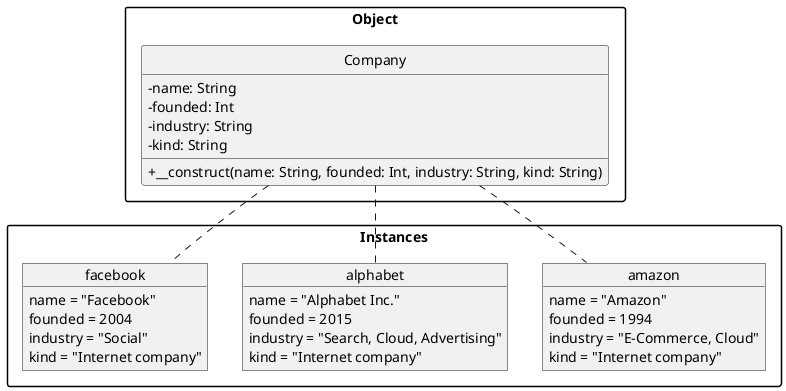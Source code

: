 @startuml
skinparam classAttributeIconSize 0
skinparam monochrome true
skinparam packageStyle rectangle
hide circle

package "Object" {
  class Company {
    -name: String
    -founded: Int
    -industry: String
    -kind: String
    +__construct(name: String, founded: Int, industry: String, kind: String)
  }
}

package "Instances" {
  object amazon
  amazon : name = "Amazon"
  amazon : founded = 1994
  amazon : industry = "E-Commerce, Cloud"
  amazon : kind = "Internet company"

  object alphabet
  alphabet : name = "Alphabet Inc."
  alphabet : founded = 2015
  alphabet : industry = "Search, Cloud, Advertising"
  alphabet : kind = "Internet company"

  object facebook
  facebook : name = "Facebook"
  facebook : founded = 2004
  facebook : industry = "Social"
  facebook : kind = "Internet company"
}

Company .. amazon
Company .. alphabet
Company .. facebook

@enduml
